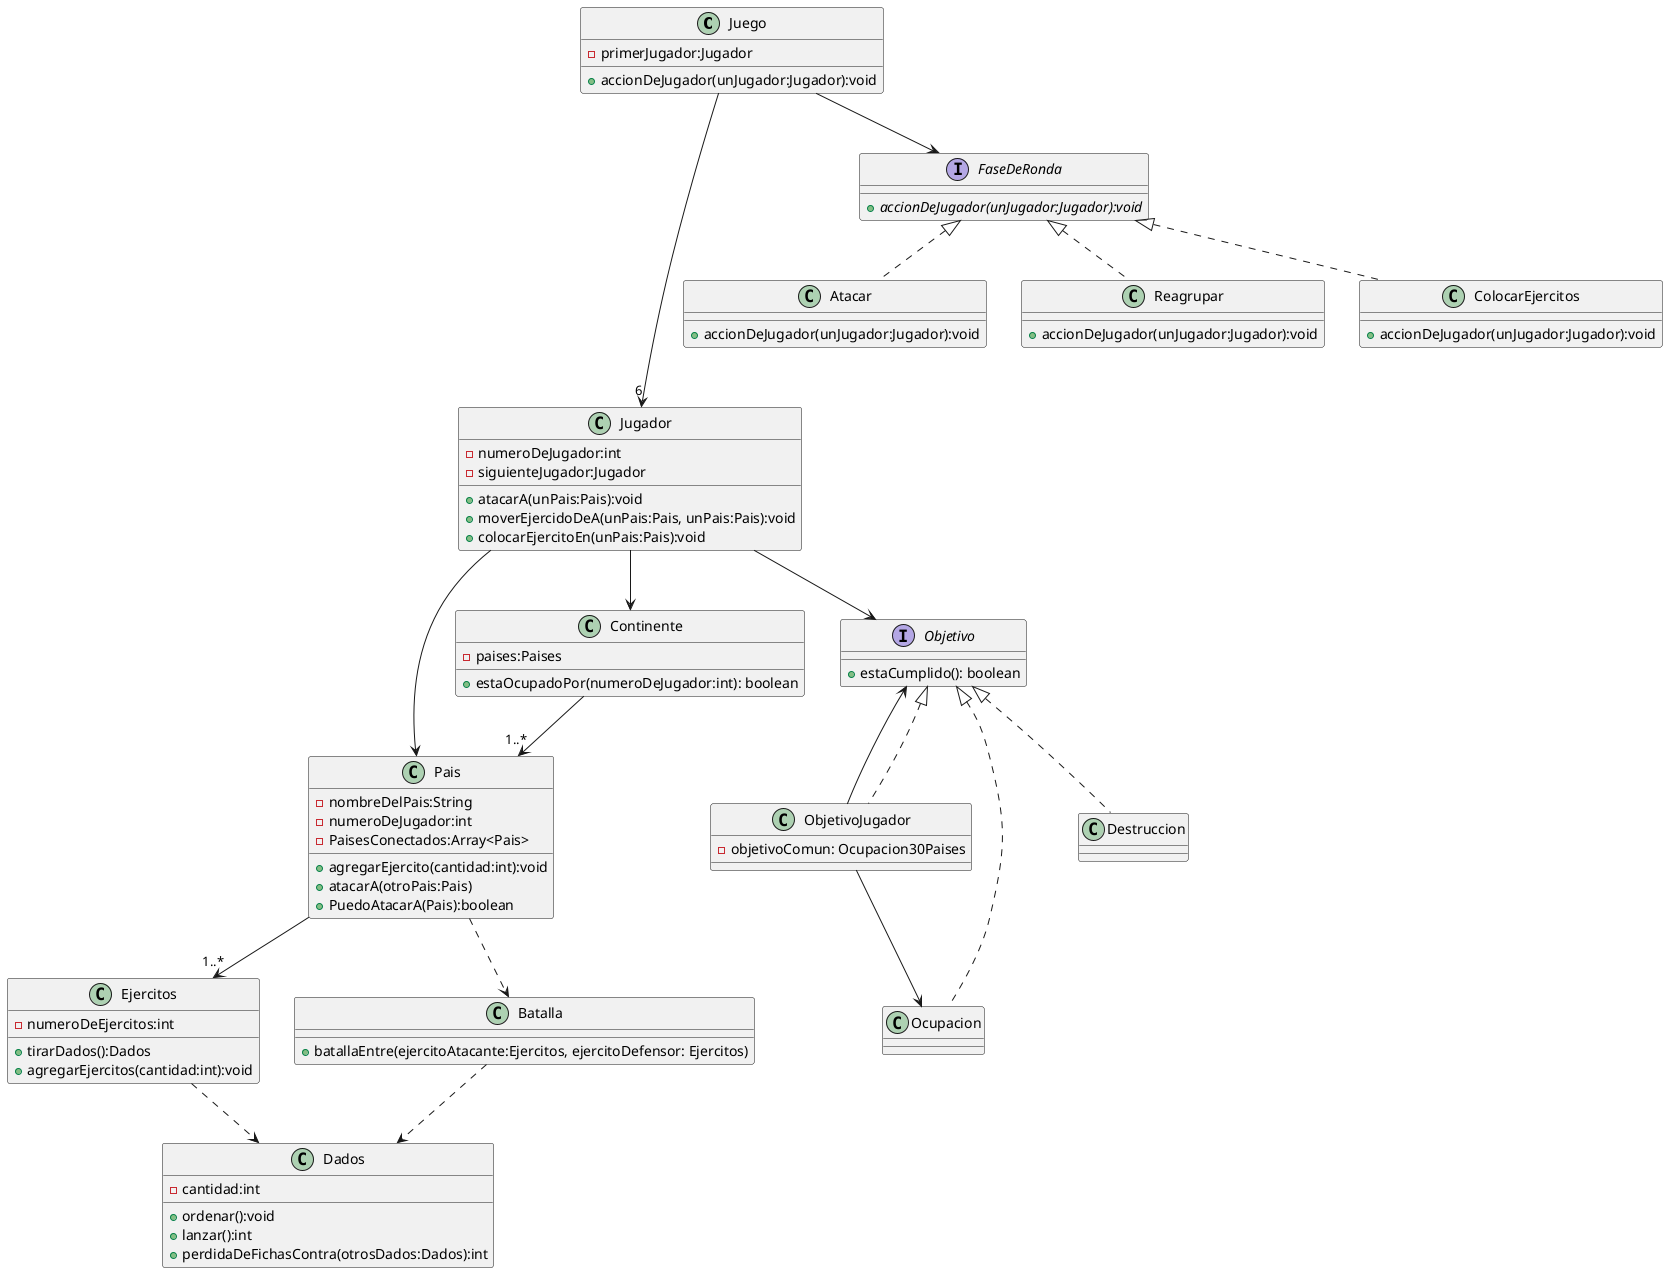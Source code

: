 @startuml
'https://plantuml.com/class-diagram

class Juego{
-primerJugador:Jugador
+accionDeJugador(unJugador:Jugador):void
}

class Jugador{
-numeroDeJugador:int
-siguienteJugador:Jugador
+atacarA(unPais:Pais):void
+moverEjercidoDeA(unPais:Pais, unPais:Pais):void
+colocarEjercitoEn(unPais:Pais):void
}

class Ejercitos{
-numeroDeEjercitos:int
+tirarDados():Dados
+agregarEjercitos(cantidad:int):void
}


class Pais{
-nombreDelPais:String
-numeroDeJugador:int
-PaisesConectados:Array<Pais>
+agregarEjercito(cantidad:int):void
+atacarA(otroPais:Pais)
+PuedoAtacarA(Pais):boolean
}


class ObjetivoJugador{
-objetivoComun: Ocupacion30Paises
}

class Dados{
-cantidad:int
+ordenar():void
+lanzar():int
+perdidaDeFichasContra(otrosDados:Dados):int
}

class Continente{
-paises:Paises
+ estaOcupadoPor(numeroDeJugador:int): boolean
}

interface FaseDeRonda{
+{abstract} accionDeJugador(unJugador:Jugador):void
}

interface Objetivo{
+ estaCumplido(): boolean
}


class Atacar{
+accionDeJugador(unJugador:Jugador):void
}

class Reagrupar{
+accionDeJugador(unJugador:Jugador):void
}

class ColocarEjercitos{
+accionDeJugador(unJugador:Jugador):void
}

class Batalla{
+batallaEntre(ejercitoAtacante:Ejercitos, ejercitoDefensor: Ejercitos)
}

Juego ---->"6" Jugador
Juego --> FaseDeRonda

FaseDeRonda <|.. Atacar
FaseDeRonda <|.. Reagrupar
FaseDeRonda <|.. ColocarEjercitos


Jugador --> Pais
Jugador --> Objetivo
Jugador --> Continente

Pais --> "1..*"Ejercitos

Objetivo <|.. Ocupacion
Objetivo <|.. Destruccion
Objetivo <-- ObjetivoJugador
Objetivo <|.. ObjetivoJugador

ObjetivoJugador --> Ocupacion

Pais ..> Batalla
Ejercitos ..> Dados
Batalla ..> Dados

Continente --> "1..*" Pais

@enduml